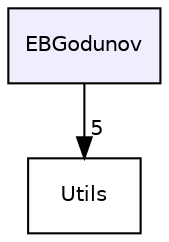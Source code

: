 digraph "EBGodunov" {
  compound=true
  node [ fontsize="10", fontname="Helvetica"];
  edge [ labelfontsize="10", labelfontname="Helvetica"];
  dir_413c2e08b2339e8bf965d98e845b3f90 [shape=box, label="EBGodunov", style="filled", fillcolor="#eeeeff", pencolor="black", URL="dir_413c2e08b2339e8bf965d98e845b3f90.html"];
  dir_0a824aa1f70ce3b829ef378253b085da [shape=box label="Utils" URL="dir_0a824aa1f70ce3b829ef378253b085da.html"];
  dir_413c2e08b2339e8bf965d98e845b3f90->dir_0a824aa1f70ce3b829ef378253b085da [headlabel="5", labeldistance=1.5 headhref="dir_000000_000005.html"];
}
